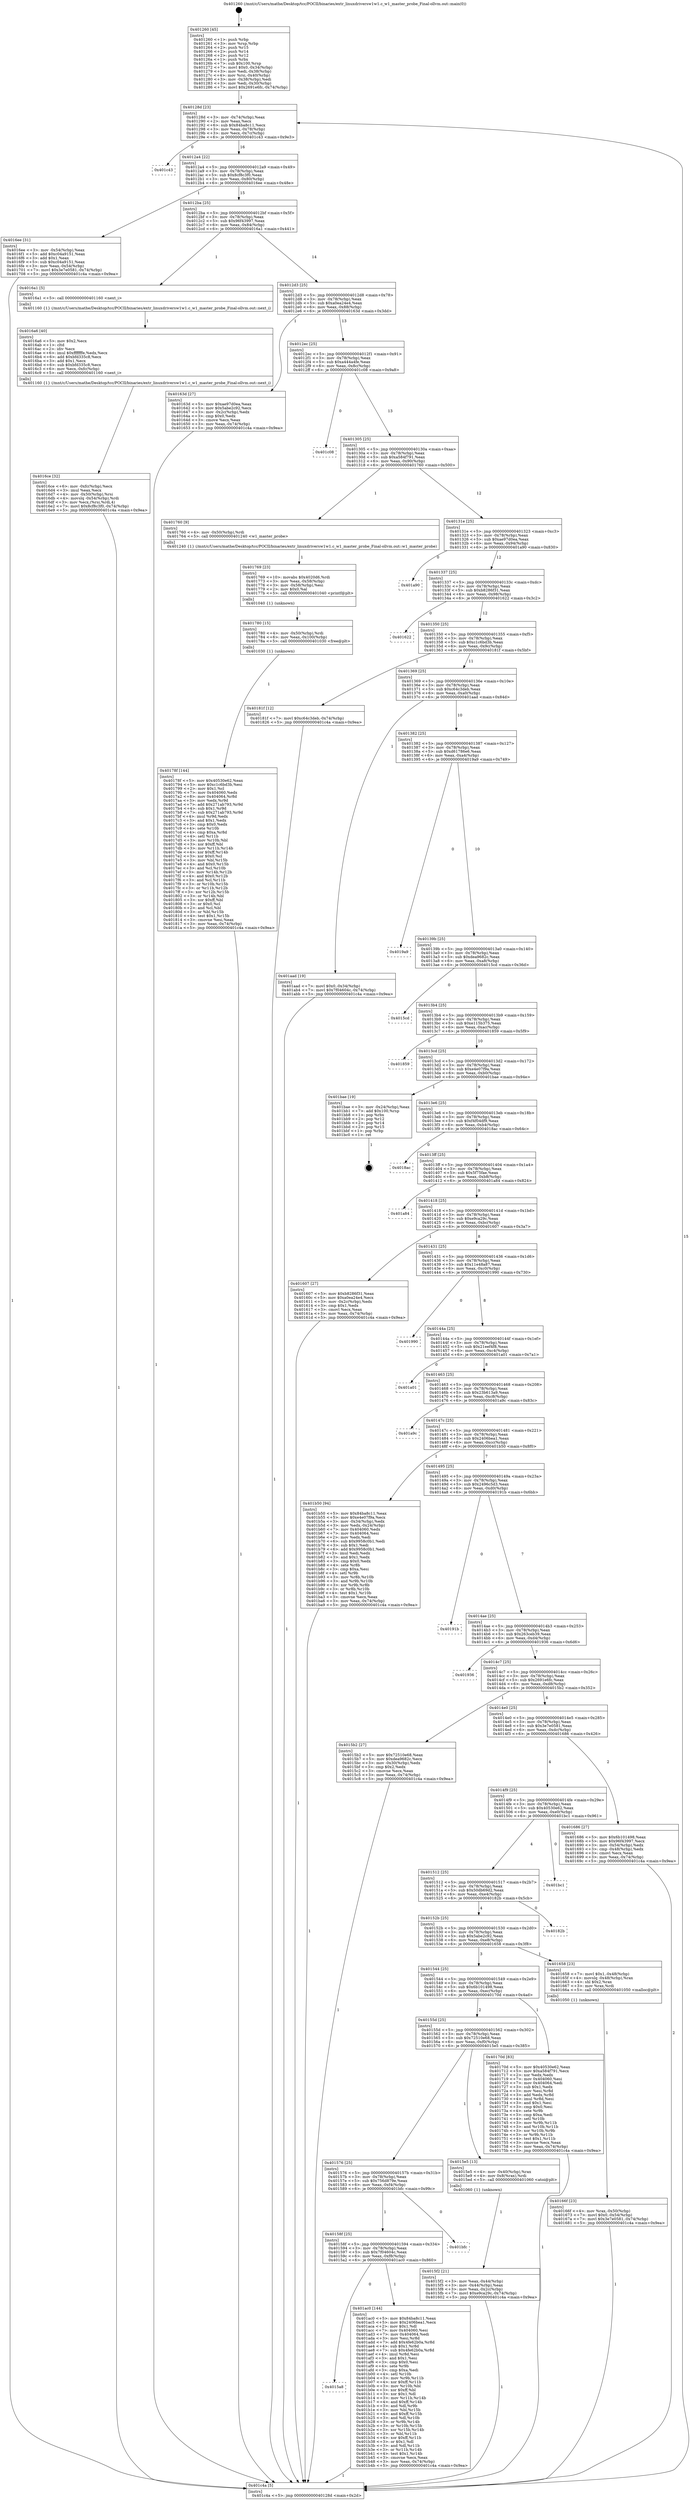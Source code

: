 digraph "0x401260" {
  label = "0x401260 (/mnt/c/Users/mathe/Desktop/tcc/POCII/binaries/extr_linuxdriversw1w1.c_w1_master_probe_Final-ollvm.out::main(0))"
  labelloc = "t"
  node[shape=record]

  Entry [label="",width=0.3,height=0.3,shape=circle,fillcolor=black,style=filled]
  "0x40128d" [label="{
     0x40128d [23]\l
     | [instrs]\l
     &nbsp;&nbsp;0x40128d \<+3\>: mov -0x74(%rbp),%eax\l
     &nbsp;&nbsp;0x401290 \<+2\>: mov %eax,%ecx\l
     &nbsp;&nbsp;0x401292 \<+6\>: sub $0x84ba8c11,%ecx\l
     &nbsp;&nbsp;0x401298 \<+3\>: mov %eax,-0x78(%rbp)\l
     &nbsp;&nbsp;0x40129b \<+3\>: mov %ecx,-0x7c(%rbp)\l
     &nbsp;&nbsp;0x40129e \<+6\>: je 0000000000401c43 \<main+0x9e3\>\l
  }"]
  "0x401c43" [label="{
     0x401c43\l
  }", style=dashed]
  "0x4012a4" [label="{
     0x4012a4 [22]\l
     | [instrs]\l
     &nbsp;&nbsp;0x4012a4 \<+5\>: jmp 00000000004012a9 \<main+0x49\>\l
     &nbsp;&nbsp;0x4012a9 \<+3\>: mov -0x78(%rbp),%eax\l
     &nbsp;&nbsp;0x4012ac \<+5\>: sub $0x8cf8c3f0,%eax\l
     &nbsp;&nbsp;0x4012b1 \<+3\>: mov %eax,-0x80(%rbp)\l
     &nbsp;&nbsp;0x4012b4 \<+6\>: je 00000000004016ee \<main+0x48e\>\l
  }"]
  Exit [label="",width=0.3,height=0.3,shape=circle,fillcolor=black,style=filled,peripheries=2]
  "0x4016ee" [label="{
     0x4016ee [31]\l
     | [instrs]\l
     &nbsp;&nbsp;0x4016ee \<+3\>: mov -0x54(%rbp),%eax\l
     &nbsp;&nbsp;0x4016f1 \<+5\>: add $0xc04a9151,%eax\l
     &nbsp;&nbsp;0x4016f6 \<+3\>: add $0x1,%eax\l
     &nbsp;&nbsp;0x4016f9 \<+5\>: sub $0xc04a9151,%eax\l
     &nbsp;&nbsp;0x4016fe \<+3\>: mov %eax,-0x54(%rbp)\l
     &nbsp;&nbsp;0x401701 \<+7\>: movl $0x3e7e0581,-0x74(%rbp)\l
     &nbsp;&nbsp;0x401708 \<+5\>: jmp 0000000000401c4a \<main+0x9ea\>\l
  }"]
  "0x4012ba" [label="{
     0x4012ba [25]\l
     | [instrs]\l
     &nbsp;&nbsp;0x4012ba \<+5\>: jmp 00000000004012bf \<main+0x5f\>\l
     &nbsp;&nbsp;0x4012bf \<+3\>: mov -0x78(%rbp),%eax\l
     &nbsp;&nbsp;0x4012c2 \<+5\>: sub $0x96f43997,%eax\l
     &nbsp;&nbsp;0x4012c7 \<+6\>: mov %eax,-0x84(%rbp)\l
     &nbsp;&nbsp;0x4012cd \<+6\>: je 00000000004016a1 \<main+0x441\>\l
  }"]
  "0x4015a8" [label="{
     0x4015a8\l
  }", style=dashed]
  "0x4016a1" [label="{
     0x4016a1 [5]\l
     | [instrs]\l
     &nbsp;&nbsp;0x4016a1 \<+5\>: call 0000000000401160 \<next_i\>\l
     | [calls]\l
     &nbsp;&nbsp;0x401160 \{1\} (/mnt/c/Users/mathe/Desktop/tcc/POCII/binaries/extr_linuxdriversw1w1.c_w1_master_probe_Final-ollvm.out::next_i)\l
  }"]
  "0x4012d3" [label="{
     0x4012d3 [25]\l
     | [instrs]\l
     &nbsp;&nbsp;0x4012d3 \<+5\>: jmp 00000000004012d8 \<main+0x78\>\l
     &nbsp;&nbsp;0x4012d8 \<+3\>: mov -0x78(%rbp),%eax\l
     &nbsp;&nbsp;0x4012db \<+5\>: sub $0xa0ea24e4,%eax\l
     &nbsp;&nbsp;0x4012e0 \<+6\>: mov %eax,-0x88(%rbp)\l
     &nbsp;&nbsp;0x4012e6 \<+6\>: je 000000000040163d \<main+0x3dd\>\l
  }"]
  "0x401ac0" [label="{
     0x401ac0 [144]\l
     | [instrs]\l
     &nbsp;&nbsp;0x401ac0 \<+5\>: mov $0x84ba8c11,%eax\l
     &nbsp;&nbsp;0x401ac5 \<+5\>: mov $0x2406bea1,%ecx\l
     &nbsp;&nbsp;0x401aca \<+2\>: mov $0x1,%dl\l
     &nbsp;&nbsp;0x401acc \<+7\>: mov 0x404060,%esi\l
     &nbsp;&nbsp;0x401ad3 \<+7\>: mov 0x404064,%edi\l
     &nbsp;&nbsp;0x401ada \<+3\>: mov %esi,%r8d\l
     &nbsp;&nbsp;0x401add \<+7\>: add $0x4fe62b0a,%r8d\l
     &nbsp;&nbsp;0x401ae4 \<+4\>: sub $0x1,%r8d\l
     &nbsp;&nbsp;0x401ae8 \<+7\>: sub $0x4fe62b0a,%r8d\l
     &nbsp;&nbsp;0x401aef \<+4\>: imul %r8d,%esi\l
     &nbsp;&nbsp;0x401af3 \<+3\>: and $0x1,%esi\l
     &nbsp;&nbsp;0x401af6 \<+3\>: cmp $0x0,%esi\l
     &nbsp;&nbsp;0x401af9 \<+4\>: sete %r9b\l
     &nbsp;&nbsp;0x401afd \<+3\>: cmp $0xa,%edi\l
     &nbsp;&nbsp;0x401b00 \<+4\>: setl %r10b\l
     &nbsp;&nbsp;0x401b04 \<+3\>: mov %r9b,%r11b\l
     &nbsp;&nbsp;0x401b07 \<+4\>: xor $0xff,%r11b\l
     &nbsp;&nbsp;0x401b0b \<+3\>: mov %r10b,%bl\l
     &nbsp;&nbsp;0x401b0e \<+3\>: xor $0xff,%bl\l
     &nbsp;&nbsp;0x401b11 \<+3\>: xor $0x1,%dl\l
     &nbsp;&nbsp;0x401b14 \<+3\>: mov %r11b,%r14b\l
     &nbsp;&nbsp;0x401b17 \<+4\>: and $0xff,%r14b\l
     &nbsp;&nbsp;0x401b1b \<+3\>: and %dl,%r9b\l
     &nbsp;&nbsp;0x401b1e \<+3\>: mov %bl,%r15b\l
     &nbsp;&nbsp;0x401b21 \<+4\>: and $0xff,%r15b\l
     &nbsp;&nbsp;0x401b25 \<+3\>: and %dl,%r10b\l
     &nbsp;&nbsp;0x401b28 \<+3\>: or %r9b,%r14b\l
     &nbsp;&nbsp;0x401b2b \<+3\>: or %r10b,%r15b\l
     &nbsp;&nbsp;0x401b2e \<+3\>: xor %r15b,%r14b\l
     &nbsp;&nbsp;0x401b31 \<+3\>: or %bl,%r11b\l
     &nbsp;&nbsp;0x401b34 \<+4\>: xor $0xff,%r11b\l
     &nbsp;&nbsp;0x401b38 \<+3\>: or $0x1,%dl\l
     &nbsp;&nbsp;0x401b3b \<+3\>: and %dl,%r11b\l
     &nbsp;&nbsp;0x401b3e \<+3\>: or %r11b,%r14b\l
     &nbsp;&nbsp;0x401b41 \<+4\>: test $0x1,%r14b\l
     &nbsp;&nbsp;0x401b45 \<+3\>: cmovne %ecx,%eax\l
     &nbsp;&nbsp;0x401b48 \<+3\>: mov %eax,-0x74(%rbp)\l
     &nbsp;&nbsp;0x401b4b \<+5\>: jmp 0000000000401c4a \<main+0x9ea\>\l
  }"]
  "0x40163d" [label="{
     0x40163d [27]\l
     | [instrs]\l
     &nbsp;&nbsp;0x40163d \<+5\>: mov $0xae97d0ea,%eax\l
     &nbsp;&nbsp;0x401642 \<+5\>: mov $0x5abe2c92,%ecx\l
     &nbsp;&nbsp;0x401647 \<+3\>: mov -0x2c(%rbp),%edx\l
     &nbsp;&nbsp;0x40164a \<+3\>: cmp $0x0,%edx\l
     &nbsp;&nbsp;0x40164d \<+3\>: cmove %ecx,%eax\l
     &nbsp;&nbsp;0x401650 \<+3\>: mov %eax,-0x74(%rbp)\l
     &nbsp;&nbsp;0x401653 \<+5\>: jmp 0000000000401c4a \<main+0x9ea\>\l
  }"]
  "0x4012ec" [label="{
     0x4012ec [25]\l
     | [instrs]\l
     &nbsp;&nbsp;0x4012ec \<+5\>: jmp 00000000004012f1 \<main+0x91\>\l
     &nbsp;&nbsp;0x4012f1 \<+3\>: mov -0x78(%rbp),%eax\l
     &nbsp;&nbsp;0x4012f4 \<+5\>: sub $0xa444a4fe,%eax\l
     &nbsp;&nbsp;0x4012f9 \<+6\>: mov %eax,-0x8c(%rbp)\l
     &nbsp;&nbsp;0x4012ff \<+6\>: je 0000000000401c08 \<main+0x9a8\>\l
  }"]
  "0x40158f" [label="{
     0x40158f [25]\l
     | [instrs]\l
     &nbsp;&nbsp;0x40158f \<+5\>: jmp 0000000000401594 \<main+0x334\>\l
     &nbsp;&nbsp;0x401594 \<+3\>: mov -0x78(%rbp),%eax\l
     &nbsp;&nbsp;0x401597 \<+5\>: sub $0x7f04604c,%eax\l
     &nbsp;&nbsp;0x40159c \<+6\>: mov %eax,-0xf8(%rbp)\l
     &nbsp;&nbsp;0x4015a2 \<+6\>: je 0000000000401ac0 \<main+0x860\>\l
  }"]
  "0x401c08" [label="{
     0x401c08\l
  }", style=dashed]
  "0x401305" [label="{
     0x401305 [25]\l
     | [instrs]\l
     &nbsp;&nbsp;0x401305 \<+5\>: jmp 000000000040130a \<main+0xaa\>\l
     &nbsp;&nbsp;0x40130a \<+3\>: mov -0x78(%rbp),%eax\l
     &nbsp;&nbsp;0x40130d \<+5\>: sub $0xa584f791,%eax\l
     &nbsp;&nbsp;0x401312 \<+6\>: mov %eax,-0x90(%rbp)\l
     &nbsp;&nbsp;0x401318 \<+6\>: je 0000000000401760 \<main+0x500\>\l
  }"]
  "0x401bfc" [label="{
     0x401bfc\l
  }", style=dashed]
  "0x401760" [label="{
     0x401760 [9]\l
     | [instrs]\l
     &nbsp;&nbsp;0x401760 \<+4\>: mov -0x50(%rbp),%rdi\l
     &nbsp;&nbsp;0x401764 \<+5\>: call 0000000000401240 \<w1_master_probe\>\l
     | [calls]\l
     &nbsp;&nbsp;0x401240 \{1\} (/mnt/c/Users/mathe/Desktop/tcc/POCII/binaries/extr_linuxdriversw1w1.c_w1_master_probe_Final-ollvm.out::w1_master_probe)\l
  }"]
  "0x40131e" [label="{
     0x40131e [25]\l
     | [instrs]\l
     &nbsp;&nbsp;0x40131e \<+5\>: jmp 0000000000401323 \<main+0xc3\>\l
     &nbsp;&nbsp;0x401323 \<+3\>: mov -0x78(%rbp),%eax\l
     &nbsp;&nbsp;0x401326 \<+5\>: sub $0xae97d0ea,%eax\l
     &nbsp;&nbsp;0x40132b \<+6\>: mov %eax,-0x94(%rbp)\l
     &nbsp;&nbsp;0x401331 \<+6\>: je 0000000000401a90 \<main+0x830\>\l
  }"]
  "0x40178f" [label="{
     0x40178f [144]\l
     | [instrs]\l
     &nbsp;&nbsp;0x40178f \<+5\>: mov $0x40530e62,%eax\l
     &nbsp;&nbsp;0x401794 \<+5\>: mov $0xc1c6bd3b,%esi\l
     &nbsp;&nbsp;0x401799 \<+2\>: mov $0x1,%cl\l
     &nbsp;&nbsp;0x40179b \<+7\>: mov 0x404060,%edx\l
     &nbsp;&nbsp;0x4017a2 \<+8\>: mov 0x404064,%r8d\l
     &nbsp;&nbsp;0x4017aa \<+3\>: mov %edx,%r9d\l
     &nbsp;&nbsp;0x4017ad \<+7\>: add $0x271ab793,%r9d\l
     &nbsp;&nbsp;0x4017b4 \<+4\>: sub $0x1,%r9d\l
     &nbsp;&nbsp;0x4017b8 \<+7\>: sub $0x271ab793,%r9d\l
     &nbsp;&nbsp;0x4017bf \<+4\>: imul %r9d,%edx\l
     &nbsp;&nbsp;0x4017c3 \<+3\>: and $0x1,%edx\l
     &nbsp;&nbsp;0x4017c6 \<+3\>: cmp $0x0,%edx\l
     &nbsp;&nbsp;0x4017c9 \<+4\>: sete %r10b\l
     &nbsp;&nbsp;0x4017cd \<+4\>: cmp $0xa,%r8d\l
     &nbsp;&nbsp;0x4017d1 \<+4\>: setl %r11b\l
     &nbsp;&nbsp;0x4017d5 \<+3\>: mov %r10b,%bl\l
     &nbsp;&nbsp;0x4017d8 \<+3\>: xor $0xff,%bl\l
     &nbsp;&nbsp;0x4017db \<+3\>: mov %r11b,%r14b\l
     &nbsp;&nbsp;0x4017de \<+4\>: xor $0xff,%r14b\l
     &nbsp;&nbsp;0x4017e2 \<+3\>: xor $0x0,%cl\l
     &nbsp;&nbsp;0x4017e5 \<+3\>: mov %bl,%r15b\l
     &nbsp;&nbsp;0x4017e8 \<+4\>: and $0x0,%r15b\l
     &nbsp;&nbsp;0x4017ec \<+3\>: and %cl,%r10b\l
     &nbsp;&nbsp;0x4017ef \<+3\>: mov %r14b,%r12b\l
     &nbsp;&nbsp;0x4017f2 \<+4\>: and $0x0,%r12b\l
     &nbsp;&nbsp;0x4017f6 \<+3\>: and %cl,%r11b\l
     &nbsp;&nbsp;0x4017f9 \<+3\>: or %r10b,%r15b\l
     &nbsp;&nbsp;0x4017fc \<+3\>: or %r11b,%r12b\l
     &nbsp;&nbsp;0x4017ff \<+3\>: xor %r12b,%r15b\l
     &nbsp;&nbsp;0x401802 \<+3\>: or %r14b,%bl\l
     &nbsp;&nbsp;0x401805 \<+3\>: xor $0xff,%bl\l
     &nbsp;&nbsp;0x401808 \<+3\>: or $0x0,%cl\l
     &nbsp;&nbsp;0x40180b \<+2\>: and %cl,%bl\l
     &nbsp;&nbsp;0x40180d \<+3\>: or %bl,%r15b\l
     &nbsp;&nbsp;0x401810 \<+4\>: test $0x1,%r15b\l
     &nbsp;&nbsp;0x401814 \<+3\>: cmovne %esi,%eax\l
     &nbsp;&nbsp;0x401817 \<+3\>: mov %eax,-0x74(%rbp)\l
     &nbsp;&nbsp;0x40181a \<+5\>: jmp 0000000000401c4a \<main+0x9ea\>\l
  }"]
  "0x401a90" [label="{
     0x401a90\l
  }", style=dashed]
  "0x401337" [label="{
     0x401337 [25]\l
     | [instrs]\l
     &nbsp;&nbsp;0x401337 \<+5\>: jmp 000000000040133c \<main+0xdc\>\l
     &nbsp;&nbsp;0x40133c \<+3\>: mov -0x78(%rbp),%eax\l
     &nbsp;&nbsp;0x40133f \<+5\>: sub $0xb8286f31,%eax\l
     &nbsp;&nbsp;0x401344 \<+6\>: mov %eax,-0x98(%rbp)\l
     &nbsp;&nbsp;0x40134a \<+6\>: je 0000000000401622 \<main+0x3c2\>\l
  }"]
  "0x401780" [label="{
     0x401780 [15]\l
     | [instrs]\l
     &nbsp;&nbsp;0x401780 \<+4\>: mov -0x50(%rbp),%rdi\l
     &nbsp;&nbsp;0x401784 \<+6\>: mov %eax,-0x100(%rbp)\l
     &nbsp;&nbsp;0x40178a \<+5\>: call 0000000000401030 \<free@plt\>\l
     | [calls]\l
     &nbsp;&nbsp;0x401030 \{1\} (unknown)\l
  }"]
  "0x401622" [label="{
     0x401622\l
  }", style=dashed]
  "0x401350" [label="{
     0x401350 [25]\l
     | [instrs]\l
     &nbsp;&nbsp;0x401350 \<+5\>: jmp 0000000000401355 \<main+0xf5\>\l
     &nbsp;&nbsp;0x401355 \<+3\>: mov -0x78(%rbp),%eax\l
     &nbsp;&nbsp;0x401358 \<+5\>: sub $0xc1c6bd3b,%eax\l
     &nbsp;&nbsp;0x40135d \<+6\>: mov %eax,-0x9c(%rbp)\l
     &nbsp;&nbsp;0x401363 \<+6\>: je 000000000040181f \<main+0x5bf\>\l
  }"]
  "0x401769" [label="{
     0x401769 [23]\l
     | [instrs]\l
     &nbsp;&nbsp;0x401769 \<+10\>: movabs $0x4020d6,%rdi\l
     &nbsp;&nbsp;0x401773 \<+3\>: mov %eax,-0x58(%rbp)\l
     &nbsp;&nbsp;0x401776 \<+3\>: mov -0x58(%rbp),%esi\l
     &nbsp;&nbsp;0x401779 \<+2\>: mov $0x0,%al\l
     &nbsp;&nbsp;0x40177b \<+5\>: call 0000000000401040 \<printf@plt\>\l
     | [calls]\l
     &nbsp;&nbsp;0x401040 \{1\} (unknown)\l
  }"]
  "0x40181f" [label="{
     0x40181f [12]\l
     | [instrs]\l
     &nbsp;&nbsp;0x40181f \<+7\>: movl $0xc64c3deb,-0x74(%rbp)\l
     &nbsp;&nbsp;0x401826 \<+5\>: jmp 0000000000401c4a \<main+0x9ea\>\l
  }"]
  "0x401369" [label="{
     0x401369 [25]\l
     | [instrs]\l
     &nbsp;&nbsp;0x401369 \<+5\>: jmp 000000000040136e \<main+0x10e\>\l
     &nbsp;&nbsp;0x40136e \<+3\>: mov -0x78(%rbp),%eax\l
     &nbsp;&nbsp;0x401371 \<+5\>: sub $0xc64c3deb,%eax\l
     &nbsp;&nbsp;0x401376 \<+6\>: mov %eax,-0xa0(%rbp)\l
     &nbsp;&nbsp;0x40137c \<+6\>: je 0000000000401aad \<main+0x84d\>\l
  }"]
  "0x4016ce" [label="{
     0x4016ce [32]\l
     | [instrs]\l
     &nbsp;&nbsp;0x4016ce \<+6\>: mov -0xfc(%rbp),%ecx\l
     &nbsp;&nbsp;0x4016d4 \<+3\>: imul %eax,%ecx\l
     &nbsp;&nbsp;0x4016d7 \<+4\>: mov -0x50(%rbp),%rsi\l
     &nbsp;&nbsp;0x4016db \<+4\>: movslq -0x54(%rbp),%rdi\l
     &nbsp;&nbsp;0x4016df \<+3\>: mov %ecx,(%rsi,%rdi,4)\l
     &nbsp;&nbsp;0x4016e2 \<+7\>: movl $0x8cf8c3f0,-0x74(%rbp)\l
     &nbsp;&nbsp;0x4016e9 \<+5\>: jmp 0000000000401c4a \<main+0x9ea\>\l
  }"]
  "0x401aad" [label="{
     0x401aad [19]\l
     | [instrs]\l
     &nbsp;&nbsp;0x401aad \<+7\>: movl $0x0,-0x34(%rbp)\l
     &nbsp;&nbsp;0x401ab4 \<+7\>: movl $0x7f04604c,-0x74(%rbp)\l
     &nbsp;&nbsp;0x401abb \<+5\>: jmp 0000000000401c4a \<main+0x9ea\>\l
  }"]
  "0x401382" [label="{
     0x401382 [25]\l
     | [instrs]\l
     &nbsp;&nbsp;0x401382 \<+5\>: jmp 0000000000401387 \<main+0x127\>\l
     &nbsp;&nbsp;0x401387 \<+3\>: mov -0x78(%rbp),%eax\l
     &nbsp;&nbsp;0x40138a \<+5\>: sub $0xd61786e6,%eax\l
     &nbsp;&nbsp;0x40138f \<+6\>: mov %eax,-0xa4(%rbp)\l
     &nbsp;&nbsp;0x401395 \<+6\>: je 00000000004019a9 \<main+0x749\>\l
  }"]
  "0x4016a6" [label="{
     0x4016a6 [40]\l
     | [instrs]\l
     &nbsp;&nbsp;0x4016a6 \<+5\>: mov $0x2,%ecx\l
     &nbsp;&nbsp;0x4016ab \<+1\>: cltd\l
     &nbsp;&nbsp;0x4016ac \<+2\>: idiv %ecx\l
     &nbsp;&nbsp;0x4016ae \<+6\>: imul $0xfffffffe,%edx,%ecx\l
     &nbsp;&nbsp;0x4016b4 \<+6\>: add $0xbfd335c8,%ecx\l
     &nbsp;&nbsp;0x4016ba \<+3\>: add $0x1,%ecx\l
     &nbsp;&nbsp;0x4016bd \<+6\>: sub $0xbfd335c8,%ecx\l
     &nbsp;&nbsp;0x4016c3 \<+6\>: mov %ecx,-0xfc(%rbp)\l
     &nbsp;&nbsp;0x4016c9 \<+5\>: call 0000000000401160 \<next_i\>\l
     | [calls]\l
     &nbsp;&nbsp;0x401160 \{1\} (/mnt/c/Users/mathe/Desktop/tcc/POCII/binaries/extr_linuxdriversw1w1.c_w1_master_probe_Final-ollvm.out::next_i)\l
  }"]
  "0x4019a9" [label="{
     0x4019a9\l
  }", style=dashed]
  "0x40139b" [label="{
     0x40139b [25]\l
     | [instrs]\l
     &nbsp;&nbsp;0x40139b \<+5\>: jmp 00000000004013a0 \<main+0x140\>\l
     &nbsp;&nbsp;0x4013a0 \<+3\>: mov -0x78(%rbp),%eax\l
     &nbsp;&nbsp;0x4013a3 \<+5\>: sub $0xdea9682c,%eax\l
     &nbsp;&nbsp;0x4013a8 \<+6\>: mov %eax,-0xa8(%rbp)\l
     &nbsp;&nbsp;0x4013ae \<+6\>: je 00000000004015cd \<main+0x36d\>\l
  }"]
  "0x40166f" [label="{
     0x40166f [23]\l
     | [instrs]\l
     &nbsp;&nbsp;0x40166f \<+4\>: mov %rax,-0x50(%rbp)\l
     &nbsp;&nbsp;0x401673 \<+7\>: movl $0x0,-0x54(%rbp)\l
     &nbsp;&nbsp;0x40167a \<+7\>: movl $0x3e7e0581,-0x74(%rbp)\l
     &nbsp;&nbsp;0x401681 \<+5\>: jmp 0000000000401c4a \<main+0x9ea\>\l
  }"]
  "0x4015cd" [label="{
     0x4015cd\l
  }", style=dashed]
  "0x4013b4" [label="{
     0x4013b4 [25]\l
     | [instrs]\l
     &nbsp;&nbsp;0x4013b4 \<+5\>: jmp 00000000004013b9 \<main+0x159\>\l
     &nbsp;&nbsp;0x4013b9 \<+3\>: mov -0x78(%rbp),%eax\l
     &nbsp;&nbsp;0x4013bc \<+5\>: sub $0xe115b375,%eax\l
     &nbsp;&nbsp;0x4013c1 \<+6\>: mov %eax,-0xac(%rbp)\l
     &nbsp;&nbsp;0x4013c7 \<+6\>: je 0000000000401859 \<main+0x5f9\>\l
  }"]
  "0x4015f2" [label="{
     0x4015f2 [21]\l
     | [instrs]\l
     &nbsp;&nbsp;0x4015f2 \<+3\>: mov %eax,-0x44(%rbp)\l
     &nbsp;&nbsp;0x4015f5 \<+3\>: mov -0x44(%rbp),%eax\l
     &nbsp;&nbsp;0x4015f8 \<+3\>: mov %eax,-0x2c(%rbp)\l
     &nbsp;&nbsp;0x4015fb \<+7\>: movl $0xe9ca29c,-0x74(%rbp)\l
     &nbsp;&nbsp;0x401602 \<+5\>: jmp 0000000000401c4a \<main+0x9ea\>\l
  }"]
  "0x401859" [label="{
     0x401859\l
  }", style=dashed]
  "0x4013cd" [label="{
     0x4013cd [25]\l
     | [instrs]\l
     &nbsp;&nbsp;0x4013cd \<+5\>: jmp 00000000004013d2 \<main+0x172\>\l
     &nbsp;&nbsp;0x4013d2 \<+3\>: mov -0x78(%rbp),%eax\l
     &nbsp;&nbsp;0x4013d5 \<+5\>: sub $0xe4e07f9a,%eax\l
     &nbsp;&nbsp;0x4013da \<+6\>: mov %eax,-0xb0(%rbp)\l
     &nbsp;&nbsp;0x4013e0 \<+6\>: je 0000000000401bae \<main+0x94e\>\l
  }"]
  "0x401576" [label="{
     0x401576 [25]\l
     | [instrs]\l
     &nbsp;&nbsp;0x401576 \<+5\>: jmp 000000000040157b \<main+0x31b\>\l
     &nbsp;&nbsp;0x40157b \<+3\>: mov -0x78(%rbp),%eax\l
     &nbsp;&nbsp;0x40157e \<+5\>: sub $0x756d879e,%eax\l
     &nbsp;&nbsp;0x401583 \<+6\>: mov %eax,-0xf4(%rbp)\l
     &nbsp;&nbsp;0x401589 \<+6\>: je 0000000000401bfc \<main+0x99c\>\l
  }"]
  "0x401bae" [label="{
     0x401bae [19]\l
     | [instrs]\l
     &nbsp;&nbsp;0x401bae \<+3\>: mov -0x24(%rbp),%eax\l
     &nbsp;&nbsp;0x401bb1 \<+7\>: add $0x100,%rsp\l
     &nbsp;&nbsp;0x401bb8 \<+1\>: pop %rbx\l
     &nbsp;&nbsp;0x401bb9 \<+2\>: pop %r12\l
     &nbsp;&nbsp;0x401bbb \<+2\>: pop %r14\l
     &nbsp;&nbsp;0x401bbd \<+2\>: pop %r15\l
     &nbsp;&nbsp;0x401bbf \<+1\>: pop %rbp\l
     &nbsp;&nbsp;0x401bc0 \<+1\>: ret\l
  }"]
  "0x4013e6" [label="{
     0x4013e6 [25]\l
     | [instrs]\l
     &nbsp;&nbsp;0x4013e6 \<+5\>: jmp 00000000004013eb \<main+0x18b\>\l
     &nbsp;&nbsp;0x4013eb \<+3\>: mov -0x78(%rbp),%eax\l
     &nbsp;&nbsp;0x4013ee \<+5\>: sub $0xf4f04df9,%eax\l
     &nbsp;&nbsp;0x4013f3 \<+6\>: mov %eax,-0xb4(%rbp)\l
     &nbsp;&nbsp;0x4013f9 \<+6\>: je 00000000004018ac \<main+0x64c\>\l
  }"]
  "0x4015e5" [label="{
     0x4015e5 [13]\l
     | [instrs]\l
     &nbsp;&nbsp;0x4015e5 \<+4\>: mov -0x40(%rbp),%rax\l
     &nbsp;&nbsp;0x4015e9 \<+4\>: mov 0x8(%rax),%rdi\l
     &nbsp;&nbsp;0x4015ed \<+5\>: call 0000000000401060 \<atoi@plt\>\l
     | [calls]\l
     &nbsp;&nbsp;0x401060 \{1\} (unknown)\l
  }"]
  "0x4018ac" [label="{
     0x4018ac\l
  }", style=dashed]
  "0x4013ff" [label="{
     0x4013ff [25]\l
     | [instrs]\l
     &nbsp;&nbsp;0x4013ff \<+5\>: jmp 0000000000401404 \<main+0x1a4\>\l
     &nbsp;&nbsp;0x401404 \<+3\>: mov -0x78(%rbp),%eax\l
     &nbsp;&nbsp;0x401407 \<+5\>: sub $0x5f75fae,%eax\l
     &nbsp;&nbsp;0x40140c \<+6\>: mov %eax,-0xb8(%rbp)\l
     &nbsp;&nbsp;0x401412 \<+6\>: je 0000000000401a84 \<main+0x824\>\l
  }"]
  "0x40155d" [label="{
     0x40155d [25]\l
     | [instrs]\l
     &nbsp;&nbsp;0x40155d \<+5\>: jmp 0000000000401562 \<main+0x302\>\l
     &nbsp;&nbsp;0x401562 \<+3\>: mov -0x78(%rbp),%eax\l
     &nbsp;&nbsp;0x401565 \<+5\>: sub $0x72510e68,%eax\l
     &nbsp;&nbsp;0x40156a \<+6\>: mov %eax,-0xf0(%rbp)\l
     &nbsp;&nbsp;0x401570 \<+6\>: je 00000000004015e5 \<main+0x385\>\l
  }"]
  "0x401a84" [label="{
     0x401a84\l
  }", style=dashed]
  "0x401418" [label="{
     0x401418 [25]\l
     | [instrs]\l
     &nbsp;&nbsp;0x401418 \<+5\>: jmp 000000000040141d \<main+0x1bd\>\l
     &nbsp;&nbsp;0x40141d \<+3\>: mov -0x78(%rbp),%eax\l
     &nbsp;&nbsp;0x401420 \<+5\>: sub $0xe9ca29c,%eax\l
     &nbsp;&nbsp;0x401425 \<+6\>: mov %eax,-0xbc(%rbp)\l
     &nbsp;&nbsp;0x40142b \<+6\>: je 0000000000401607 \<main+0x3a7\>\l
  }"]
  "0x40170d" [label="{
     0x40170d [83]\l
     | [instrs]\l
     &nbsp;&nbsp;0x40170d \<+5\>: mov $0x40530e62,%eax\l
     &nbsp;&nbsp;0x401712 \<+5\>: mov $0xa584f791,%ecx\l
     &nbsp;&nbsp;0x401717 \<+2\>: xor %edx,%edx\l
     &nbsp;&nbsp;0x401719 \<+7\>: mov 0x404060,%esi\l
     &nbsp;&nbsp;0x401720 \<+7\>: mov 0x404064,%edi\l
     &nbsp;&nbsp;0x401727 \<+3\>: sub $0x1,%edx\l
     &nbsp;&nbsp;0x40172a \<+3\>: mov %esi,%r8d\l
     &nbsp;&nbsp;0x40172d \<+3\>: add %edx,%r8d\l
     &nbsp;&nbsp;0x401730 \<+4\>: imul %r8d,%esi\l
     &nbsp;&nbsp;0x401734 \<+3\>: and $0x1,%esi\l
     &nbsp;&nbsp;0x401737 \<+3\>: cmp $0x0,%esi\l
     &nbsp;&nbsp;0x40173a \<+4\>: sete %r9b\l
     &nbsp;&nbsp;0x40173e \<+3\>: cmp $0xa,%edi\l
     &nbsp;&nbsp;0x401741 \<+4\>: setl %r10b\l
     &nbsp;&nbsp;0x401745 \<+3\>: mov %r9b,%r11b\l
     &nbsp;&nbsp;0x401748 \<+3\>: and %r10b,%r11b\l
     &nbsp;&nbsp;0x40174b \<+3\>: xor %r10b,%r9b\l
     &nbsp;&nbsp;0x40174e \<+3\>: or %r9b,%r11b\l
     &nbsp;&nbsp;0x401751 \<+4\>: test $0x1,%r11b\l
     &nbsp;&nbsp;0x401755 \<+3\>: cmovne %ecx,%eax\l
     &nbsp;&nbsp;0x401758 \<+3\>: mov %eax,-0x74(%rbp)\l
     &nbsp;&nbsp;0x40175b \<+5\>: jmp 0000000000401c4a \<main+0x9ea\>\l
  }"]
  "0x401607" [label="{
     0x401607 [27]\l
     | [instrs]\l
     &nbsp;&nbsp;0x401607 \<+5\>: mov $0xb8286f31,%eax\l
     &nbsp;&nbsp;0x40160c \<+5\>: mov $0xa0ea24e4,%ecx\l
     &nbsp;&nbsp;0x401611 \<+3\>: mov -0x2c(%rbp),%edx\l
     &nbsp;&nbsp;0x401614 \<+3\>: cmp $0x1,%edx\l
     &nbsp;&nbsp;0x401617 \<+3\>: cmovl %ecx,%eax\l
     &nbsp;&nbsp;0x40161a \<+3\>: mov %eax,-0x74(%rbp)\l
     &nbsp;&nbsp;0x40161d \<+5\>: jmp 0000000000401c4a \<main+0x9ea\>\l
  }"]
  "0x401431" [label="{
     0x401431 [25]\l
     | [instrs]\l
     &nbsp;&nbsp;0x401431 \<+5\>: jmp 0000000000401436 \<main+0x1d6\>\l
     &nbsp;&nbsp;0x401436 \<+3\>: mov -0x78(%rbp),%eax\l
     &nbsp;&nbsp;0x401439 \<+5\>: sub $0x11e48a87,%eax\l
     &nbsp;&nbsp;0x40143e \<+6\>: mov %eax,-0xc0(%rbp)\l
     &nbsp;&nbsp;0x401444 \<+6\>: je 0000000000401990 \<main+0x730\>\l
  }"]
  "0x401544" [label="{
     0x401544 [25]\l
     | [instrs]\l
     &nbsp;&nbsp;0x401544 \<+5\>: jmp 0000000000401549 \<main+0x2e9\>\l
     &nbsp;&nbsp;0x401549 \<+3\>: mov -0x78(%rbp),%eax\l
     &nbsp;&nbsp;0x40154c \<+5\>: sub $0x6b101498,%eax\l
     &nbsp;&nbsp;0x401551 \<+6\>: mov %eax,-0xec(%rbp)\l
     &nbsp;&nbsp;0x401557 \<+6\>: je 000000000040170d \<main+0x4ad\>\l
  }"]
  "0x401990" [label="{
     0x401990\l
  }", style=dashed]
  "0x40144a" [label="{
     0x40144a [25]\l
     | [instrs]\l
     &nbsp;&nbsp;0x40144a \<+5\>: jmp 000000000040144f \<main+0x1ef\>\l
     &nbsp;&nbsp;0x40144f \<+3\>: mov -0x78(%rbp),%eax\l
     &nbsp;&nbsp;0x401452 \<+5\>: sub $0x21eef4f8,%eax\l
     &nbsp;&nbsp;0x401457 \<+6\>: mov %eax,-0xc4(%rbp)\l
     &nbsp;&nbsp;0x40145d \<+6\>: je 0000000000401a01 \<main+0x7a1\>\l
  }"]
  "0x401658" [label="{
     0x401658 [23]\l
     | [instrs]\l
     &nbsp;&nbsp;0x401658 \<+7\>: movl $0x1,-0x48(%rbp)\l
     &nbsp;&nbsp;0x40165f \<+4\>: movslq -0x48(%rbp),%rax\l
     &nbsp;&nbsp;0x401663 \<+4\>: shl $0x2,%rax\l
     &nbsp;&nbsp;0x401667 \<+3\>: mov %rax,%rdi\l
     &nbsp;&nbsp;0x40166a \<+5\>: call 0000000000401050 \<malloc@plt\>\l
     | [calls]\l
     &nbsp;&nbsp;0x401050 \{1\} (unknown)\l
  }"]
  "0x401a01" [label="{
     0x401a01\l
  }", style=dashed]
  "0x401463" [label="{
     0x401463 [25]\l
     | [instrs]\l
     &nbsp;&nbsp;0x401463 \<+5\>: jmp 0000000000401468 \<main+0x208\>\l
     &nbsp;&nbsp;0x401468 \<+3\>: mov -0x78(%rbp),%eax\l
     &nbsp;&nbsp;0x40146b \<+5\>: sub $0x23b613a9,%eax\l
     &nbsp;&nbsp;0x401470 \<+6\>: mov %eax,-0xc8(%rbp)\l
     &nbsp;&nbsp;0x401476 \<+6\>: je 0000000000401a9c \<main+0x83c\>\l
  }"]
  "0x40152b" [label="{
     0x40152b [25]\l
     | [instrs]\l
     &nbsp;&nbsp;0x40152b \<+5\>: jmp 0000000000401530 \<main+0x2d0\>\l
     &nbsp;&nbsp;0x401530 \<+3\>: mov -0x78(%rbp),%eax\l
     &nbsp;&nbsp;0x401533 \<+5\>: sub $0x5abe2c92,%eax\l
     &nbsp;&nbsp;0x401538 \<+6\>: mov %eax,-0xe8(%rbp)\l
     &nbsp;&nbsp;0x40153e \<+6\>: je 0000000000401658 \<main+0x3f8\>\l
  }"]
  "0x401a9c" [label="{
     0x401a9c\l
  }", style=dashed]
  "0x40147c" [label="{
     0x40147c [25]\l
     | [instrs]\l
     &nbsp;&nbsp;0x40147c \<+5\>: jmp 0000000000401481 \<main+0x221\>\l
     &nbsp;&nbsp;0x401481 \<+3\>: mov -0x78(%rbp),%eax\l
     &nbsp;&nbsp;0x401484 \<+5\>: sub $0x2406bea1,%eax\l
     &nbsp;&nbsp;0x401489 \<+6\>: mov %eax,-0xcc(%rbp)\l
     &nbsp;&nbsp;0x40148f \<+6\>: je 0000000000401b50 \<main+0x8f0\>\l
  }"]
  "0x40182b" [label="{
     0x40182b\l
  }", style=dashed]
  "0x401b50" [label="{
     0x401b50 [94]\l
     | [instrs]\l
     &nbsp;&nbsp;0x401b50 \<+5\>: mov $0x84ba8c11,%eax\l
     &nbsp;&nbsp;0x401b55 \<+5\>: mov $0xe4e07f9a,%ecx\l
     &nbsp;&nbsp;0x401b5a \<+3\>: mov -0x34(%rbp),%edx\l
     &nbsp;&nbsp;0x401b5d \<+3\>: mov %edx,-0x24(%rbp)\l
     &nbsp;&nbsp;0x401b60 \<+7\>: mov 0x404060,%edx\l
     &nbsp;&nbsp;0x401b67 \<+7\>: mov 0x404064,%esi\l
     &nbsp;&nbsp;0x401b6e \<+2\>: mov %edx,%edi\l
     &nbsp;&nbsp;0x401b70 \<+6\>: sub $0x9958c0b1,%edi\l
     &nbsp;&nbsp;0x401b76 \<+3\>: sub $0x1,%edi\l
     &nbsp;&nbsp;0x401b79 \<+6\>: add $0x9958c0b1,%edi\l
     &nbsp;&nbsp;0x401b7f \<+3\>: imul %edi,%edx\l
     &nbsp;&nbsp;0x401b82 \<+3\>: and $0x1,%edx\l
     &nbsp;&nbsp;0x401b85 \<+3\>: cmp $0x0,%edx\l
     &nbsp;&nbsp;0x401b88 \<+4\>: sete %r8b\l
     &nbsp;&nbsp;0x401b8c \<+3\>: cmp $0xa,%esi\l
     &nbsp;&nbsp;0x401b8f \<+4\>: setl %r9b\l
     &nbsp;&nbsp;0x401b93 \<+3\>: mov %r8b,%r10b\l
     &nbsp;&nbsp;0x401b96 \<+3\>: and %r9b,%r10b\l
     &nbsp;&nbsp;0x401b99 \<+3\>: xor %r9b,%r8b\l
     &nbsp;&nbsp;0x401b9c \<+3\>: or %r8b,%r10b\l
     &nbsp;&nbsp;0x401b9f \<+4\>: test $0x1,%r10b\l
     &nbsp;&nbsp;0x401ba3 \<+3\>: cmovne %ecx,%eax\l
     &nbsp;&nbsp;0x401ba6 \<+3\>: mov %eax,-0x74(%rbp)\l
     &nbsp;&nbsp;0x401ba9 \<+5\>: jmp 0000000000401c4a \<main+0x9ea\>\l
  }"]
  "0x401495" [label="{
     0x401495 [25]\l
     | [instrs]\l
     &nbsp;&nbsp;0x401495 \<+5\>: jmp 000000000040149a \<main+0x23a\>\l
     &nbsp;&nbsp;0x40149a \<+3\>: mov -0x78(%rbp),%eax\l
     &nbsp;&nbsp;0x40149d \<+5\>: sub $0x2496c5d3,%eax\l
     &nbsp;&nbsp;0x4014a2 \<+6\>: mov %eax,-0xd0(%rbp)\l
     &nbsp;&nbsp;0x4014a8 \<+6\>: je 000000000040191b \<main+0x6bb\>\l
  }"]
  "0x401512" [label="{
     0x401512 [25]\l
     | [instrs]\l
     &nbsp;&nbsp;0x401512 \<+5\>: jmp 0000000000401517 \<main+0x2b7\>\l
     &nbsp;&nbsp;0x401517 \<+3\>: mov -0x78(%rbp),%eax\l
     &nbsp;&nbsp;0x40151a \<+5\>: sub $0x50db69d2,%eax\l
     &nbsp;&nbsp;0x40151f \<+6\>: mov %eax,-0xe4(%rbp)\l
     &nbsp;&nbsp;0x401525 \<+6\>: je 000000000040182b \<main+0x5cb\>\l
  }"]
  "0x40191b" [label="{
     0x40191b\l
  }", style=dashed]
  "0x4014ae" [label="{
     0x4014ae [25]\l
     | [instrs]\l
     &nbsp;&nbsp;0x4014ae \<+5\>: jmp 00000000004014b3 \<main+0x253\>\l
     &nbsp;&nbsp;0x4014b3 \<+3\>: mov -0x78(%rbp),%eax\l
     &nbsp;&nbsp;0x4014b6 \<+5\>: sub $0x263ceb39,%eax\l
     &nbsp;&nbsp;0x4014bb \<+6\>: mov %eax,-0xd4(%rbp)\l
     &nbsp;&nbsp;0x4014c1 \<+6\>: je 0000000000401936 \<main+0x6d6\>\l
  }"]
  "0x401bc1" [label="{
     0x401bc1\l
  }", style=dashed]
  "0x401936" [label="{
     0x401936\l
  }", style=dashed]
  "0x4014c7" [label="{
     0x4014c7 [25]\l
     | [instrs]\l
     &nbsp;&nbsp;0x4014c7 \<+5\>: jmp 00000000004014cc \<main+0x26c\>\l
     &nbsp;&nbsp;0x4014cc \<+3\>: mov -0x78(%rbp),%eax\l
     &nbsp;&nbsp;0x4014cf \<+5\>: sub $0x2691e6fc,%eax\l
     &nbsp;&nbsp;0x4014d4 \<+6\>: mov %eax,-0xd8(%rbp)\l
     &nbsp;&nbsp;0x4014da \<+6\>: je 00000000004015b2 \<main+0x352\>\l
  }"]
  "0x4014f9" [label="{
     0x4014f9 [25]\l
     | [instrs]\l
     &nbsp;&nbsp;0x4014f9 \<+5\>: jmp 00000000004014fe \<main+0x29e\>\l
     &nbsp;&nbsp;0x4014fe \<+3\>: mov -0x78(%rbp),%eax\l
     &nbsp;&nbsp;0x401501 \<+5\>: sub $0x40530e62,%eax\l
     &nbsp;&nbsp;0x401506 \<+6\>: mov %eax,-0xe0(%rbp)\l
     &nbsp;&nbsp;0x40150c \<+6\>: je 0000000000401bc1 \<main+0x961\>\l
  }"]
  "0x4015b2" [label="{
     0x4015b2 [27]\l
     | [instrs]\l
     &nbsp;&nbsp;0x4015b2 \<+5\>: mov $0x72510e68,%eax\l
     &nbsp;&nbsp;0x4015b7 \<+5\>: mov $0xdea9682c,%ecx\l
     &nbsp;&nbsp;0x4015bc \<+3\>: mov -0x30(%rbp),%edx\l
     &nbsp;&nbsp;0x4015bf \<+3\>: cmp $0x2,%edx\l
     &nbsp;&nbsp;0x4015c2 \<+3\>: cmovne %ecx,%eax\l
     &nbsp;&nbsp;0x4015c5 \<+3\>: mov %eax,-0x74(%rbp)\l
     &nbsp;&nbsp;0x4015c8 \<+5\>: jmp 0000000000401c4a \<main+0x9ea\>\l
  }"]
  "0x4014e0" [label="{
     0x4014e0 [25]\l
     | [instrs]\l
     &nbsp;&nbsp;0x4014e0 \<+5\>: jmp 00000000004014e5 \<main+0x285\>\l
     &nbsp;&nbsp;0x4014e5 \<+3\>: mov -0x78(%rbp),%eax\l
     &nbsp;&nbsp;0x4014e8 \<+5\>: sub $0x3e7e0581,%eax\l
     &nbsp;&nbsp;0x4014ed \<+6\>: mov %eax,-0xdc(%rbp)\l
     &nbsp;&nbsp;0x4014f3 \<+6\>: je 0000000000401686 \<main+0x426\>\l
  }"]
  "0x401c4a" [label="{
     0x401c4a [5]\l
     | [instrs]\l
     &nbsp;&nbsp;0x401c4a \<+5\>: jmp 000000000040128d \<main+0x2d\>\l
  }"]
  "0x401260" [label="{
     0x401260 [45]\l
     | [instrs]\l
     &nbsp;&nbsp;0x401260 \<+1\>: push %rbp\l
     &nbsp;&nbsp;0x401261 \<+3\>: mov %rsp,%rbp\l
     &nbsp;&nbsp;0x401264 \<+2\>: push %r15\l
     &nbsp;&nbsp;0x401266 \<+2\>: push %r14\l
     &nbsp;&nbsp;0x401268 \<+2\>: push %r12\l
     &nbsp;&nbsp;0x40126a \<+1\>: push %rbx\l
     &nbsp;&nbsp;0x40126b \<+7\>: sub $0x100,%rsp\l
     &nbsp;&nbsp;0x401272 \<+7\>: movl $0x0,-0x34(%rbp)\l
     &nbsp;&nbsp;0x401279 \<+3\>: mov %edi,-0x38(%rbp)\l
     &nbsp;&nbsp;0x40127c \<+4\>: mov %rsi,-0x40(%rbp)\l
     &nbsp;&nbsp;0x401280 \<+3\>: mov -0x38(%rbp),%edi\l
     &nbsp;&nbsp;0x401283 \<+3\>: mov %edi,-0x30(%rbp)\l
     &nbsp;&nbsp;0x401286 \<+7\>: movl $0x2691e6fc,-0x74(%rbp)\l
  }"]
  "0x401686" [label="{
     0x401686 [27]\l
     | [instrs]\l
     &nbsp;&nbsp;0x401686 \<+5\>: mov $0x6b101498,%eax\l
     &nbsp;&nbsp;0x40168b \<+5\>: mov $0x96f43997,%ecx\l
     &nbsp;&nbsp;0x401690 \<+3\>: mov -0x54(%rbp),%edx\l
     &nbsp;&nbsp;0x401693 \<+3\>: cmp -0x48(%rbp),%edx\l
     &nbsp;&nbsp;0x401696 \<+3\>: cmovl %ecx,%eax\l
     &nbsp;&nbsp;0x401699 \<+3\>: mov %eax,-0x74(%rbp)\l
     &nbsp;&nbsp;0x40169c \<+5\>: jmp 0000000000401c4a \<main+0x9ea\>\l
  }"]
  Entry -> "0x401260" [label=" 1"]
  "0x40128d" -> "0x401c43" [label=" 0"]
  "0x40128d" -> "0x4012a4" [label=" 16"]
  "0x401bae" -> Exit [label=" 1"]
  "0x4012a4" -> "0x4016ee" [label=" 1"]
  "0x4012a4" -> "0x4012ba" [label=" 15"]
  "0x401b50" -> "0x401c4a" [label=" 1"]
  "0x4012ba" -> "0x4016a1" [label=" 1"]
  "0x4012ba" -> "0x4012d3" [label=" 14"]
  "0x401ac0" -> "0x401c4a" [label=" 1"]
  "0x4012d3" -> "0x40163d" [label=" 1"]
  "0x4012d3" -> "0x4012ec" [label=" 13"]
  "0x40158f" -> "0x4015a8" [label=" 0"]
  "0x4012ec" -> "0x401c08" [label=" 0"]
  "0x4012ec" -> "0x401305" [label=" 13"]
  "0x40158f" -> "0x401ac0" [label=" 1"]
  "0x401305" -> "0x401760" [label=" 1"]
  "0x401305" -> "0x40131e" [label=" 12"]
  "0x401576" -> "0x40158f" [label=" 1"]
  "0x40131e" -> "0x401a90" [label=" 0"]
  "0x40131e" -> "0x401337" [label=" 12"]
  "0x401576" -> "0x401bfc" [label=" 0"]
  "0x401337" -> "0x401622" [label=" 0"]
  "0x401337" -> "0x401350" [label=" 12"]
  "0x401aad" -> "0x401c4a" [label=" 1"]
  "0x401350" -> "0x40181f" [label=" 1"]
  "0x401350" -> "0x401369" [label=" 11"]
  "0x40181f" -> "0x401c4a" [label=" 1"]
  "0x401369" -> "0x401aad" [label=" 1"]
  "0x401369" -> "0x401382" [label=" 10"]
  "0x40178f" -> "0x401c4a" [label=" 1"]
  "0x401382" -> "0x4019a9" [label=" 0"]
  "0x401382" -> "0x40139b" [label=" 10"]
  "0x401780" -> "0x40178f" [label=" 1"]
  "0x40139b" -> "0x4015cd" [label=" 0"]
  "0x40139b" -> "0x4013b4" [label=" 10"]
  "0x401769" -> "0x401780" [label=" 1"]
  "0x4013b4" -> "0x401859" [label=" 0"]
  "0x4013b4" -> "0x4013cd" [label=" 10"]
  "0x401760" -> "0x401769" [label=" 1"]
  "0x4013cd" -> "0x401bae" [label=" 1"]
  "0x4013cd" -> "0x4013e6" [label=" 9"]
  "0x40170d" -> "0x401c4a" [label=" 1"]
  "0x4013e6" -> "0x4018ac" [label=" 0"]
  "0x4013e6" -> "0x4013ff" [label=" 9"]
  "0x4016ee" -> "0x401c4a" [label=" 1"]
  "0x4013ff" -> "0x401a84" [label=" 0"]
  "0x4013ff" -> "0x401418" [label=" 9"]
  "0x4016a6" -> "0x4016ce" [label=" 1"]
  "0x401418" -> "0x401607" [label=" 1"]
  "0x401418" -> "0x401431" [label=" 8"]
  "0x4016a1" -> "0x4016a6" [label=" 1"]
  "0x401431" -> "0x401990" [label=" 0"]
  "0x401431" -> "0x40144a" [label=" 8"]
  "0x40166f" -> "0x401c4a" [label=" 1"]
  "0x40144a" -> "0x401a01" [label=" 0"]
  "0x40144a" -> "0x401463" [label=" 8"]
  "0x401658" -> "0x40166f" [label=" 1"]
  "0x401463" -> "0x401a9c" [label=" 0"]
  "0x401463" -> "0x40147c" [label=" 8"]
  "0x401607" -> "0x401c4a" [label=" 1"]
  "0x40147c" -> "0x401b50" [label=" 1"]
  "0x40147c" -> "0x401495" [label=" 7"]
  "0x4015f2" -> "0x401c4a" [label=" 1"]
  "0x401495" -> "0x40191b" [label=" 0"]
  "0x401495" -> "0x4014ae" [label=" 7"]
  "0x40155d" -> "0x401576" [label=" 1"]
  "0x4014ae" -> "0x401936" [label=" 0"]
  "0x4014ae" -> "0x4014c7" [label=" 7"]
  "0x40155d" -> "0x4015e5" [label=" 1"]
  "0x4014c7" -> "0x4015b2" [label=" 1"]
  "0x4014c7" -> "0x4014e0" [label=" 6"]
  "0x4015b2" -> "0x401c4a" [label=" 1"]
  "0x401260" -> "0x40128d" [label=" 1"]
  "0x401c4a" -> "0x40128d" [label=" 15"]
  "0x401544" -> "0x40155d" [label=" 2"]
  "0x4014e0" -> "0x401686" [label=" 2"]
  "0x4014e0" -> "0x4014f9" [label=" 4"]
  "0x4016ce" -> "0x401c4a" [label=" 1"]
  "0x4014f9" -> "0x401bc1" [label=" 0"]
  "0x4014f9" -> "0x401512" [label=" 4"]
  "0x4015e5" -> "0x4015f2" [label=" 1"]
  "0x401512" -> "0x40182b" [label=" 0"]
  "0x401512" -> "0x40152b" [label=" 4"]
  "0x40163d" -> "0x401c4a" [label=" 1"]
  "0x40152b" -> "0x401658" [label=" 1"]
  "0x40152b" -> "0x401544" [label=" 3"]
  "0x401686" -> "0x401c4a" [label=" 2"]
  "0x401544" -> "0x40170d" [label=" 1"]
}
